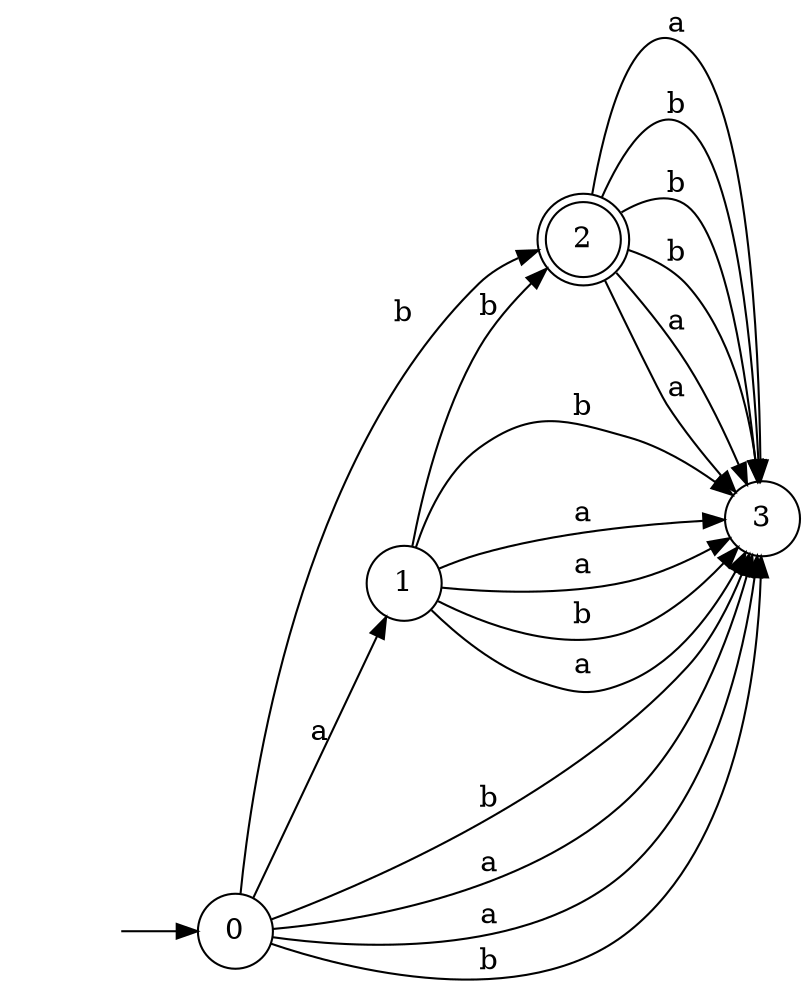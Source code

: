 digraph {
rankdir=LR
	node [shape=doublecircle]
	2
	node [shape=circle]
	1
	3
	0
		0 -> 3 [label=b]
		1 -> 2 [label=b]
		2 -> 3 [label=a]
		2 -> 3 [label=b]
		2 -> 3 [label=b]
		0 -> 1 [label=a]
		1 -> 3 [label=b]
		1 -> 3 [label=a]
		0 -> 3 [label=a]
		0 -> 3 [label=a]
		1 -> 3 [label=a]
		0 -> 3 [label=b]
		2 -> 3 [label=b]
		2 -> 3 [label=a]
		0 -> 2 [label=b]
		1 -> 3 [label=b]
		1 -> 3 [label=a]
		2 -> 3 [label=a]
	node [shape=plaintext]
	""
		"" -> 0
}